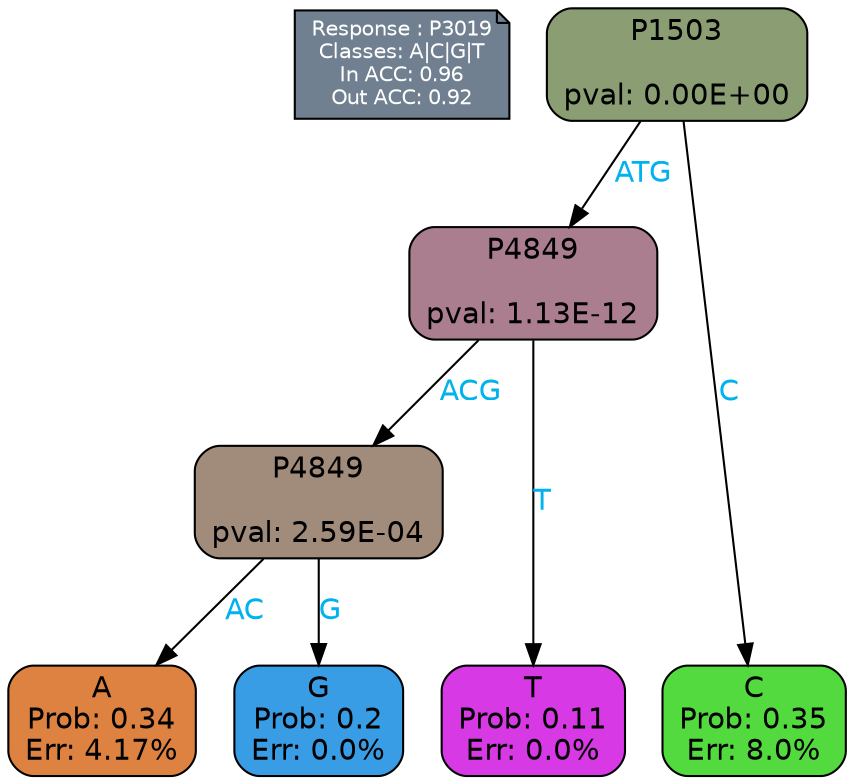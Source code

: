 digraph Tree {
node [shape=box, style="filled, rounded", color="black", fontname=helvetica] ;
graph [ranksep=equally, splines=polylines, bgcolor=transparent, dpi=600] ;
edge [fontname=helvetica] ;
LEGEND [label="Response : P3019
Classes: A|C|G|T
In ACC: 0.96
Out ACC: 0.92
",shape=note,align=left,style=filled,fillcolor="slategray",fontcolor="white",fontsize=10];1 [label="P1503

pval: 0.00E+00", fillcolor="#8b9e73"] ;
2 [label="P4849

pval: 1.13E-12", fillcolor="#aa7d8f"] ;
3 [label="P4849

pval: 2.59E-04", fillcolor="#a18c7c"] ;
4 [label="A
Prob: 0.34
Err: 4.17%", fillcolor="#dd8240"] ;
5 [label="G
Prob: 0.2
Err: 0.0%", fillcolor="#399de5"] ;
6 [label="T
Prob: 0.11
Err: 0.0%", fillcolor="#d739e5"] ;
7 [label="C
Prob: 0.35
Err: 8.0%", fillcolor="#53da3f"] ;
1 -> 2 [label="ATG",fontcolor=deepskyblue2] ;
1 -> 7 [label="C",fontcolor=deepskyblue2] ;
2 -> 3 [label="ACG",fontcolor=deepskyblue2] ;
2 -> 6 [label="T",fontcolor=deepskyblue2] ;
3 -> 4 [label="AC",fontcolor=deepskyblue2] ;
3 -> 5 [label="G",fontcolor=deepskyblue2] ;
{rank = same; 4;5;6;7;}{rank = same; LEGEND;1;}}